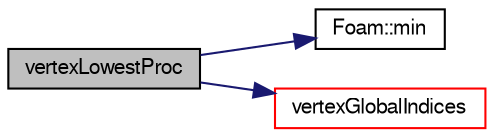 digraph "vertexLowestProc"
{
  bgcolor="transparent";
  edge [fontname="FreeSans",fontsize="10",labelfontname="FreeSans",labelfontsize="10"];
  node [fontname="FreeSans",fontsize="10",shape=record];
  rankdir="LR";
  Node44 [label="vertexLowestProc",height=0.2,width=0.4,color="black", fillcolor="grey75", style="filled", fontcolor="black"];
  Node44 -> Node45 [color="midnightblue",fontsize="10",style="solid",fontname="FreeSans"];
  Node45 [label="Foam::min",height=0.2,width=0.4,color="black",URL="$a21124.html#a253e112ad2d56d96230ff39ea7f442dc"];
  Node44 -> Node46 [color="midnightblue",fontsize="10",style="solid",fontname="FreeSans"];
  Node46 [label="vertexGlobalIndices",height=0.2,width=0.4,color="red",URL="$a31462.html#a4ffaecdeaad2fba553e7b6d74fcff159",tooltip="Using the globalIndex object, return a list of four (sorted) global. "];
}
